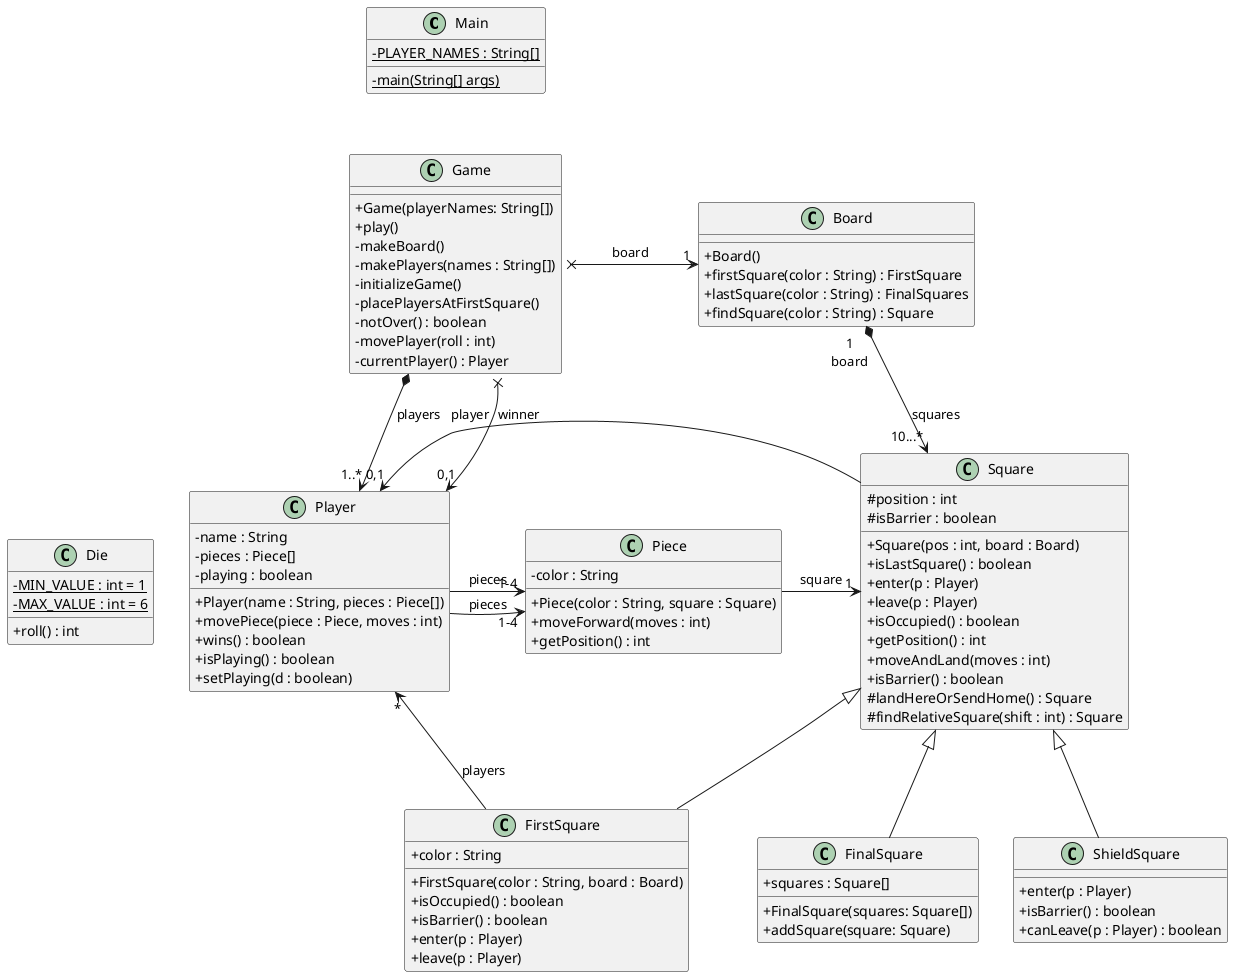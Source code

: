 @startuml
skinparam classAttributeIconSize 0

class Main {
- {static} PLAYER_NAMES : String[]
- {static} main(String[] args)
}

class Game {
    + Game(playerNames: String[])
    + play()
    - makeBoard()
    - makePlayers(names : String[])
    - initializeGame()
    - placePlayersAtFirstSquare()
    - notOver() : boolean
    - movePlayer(roll : int)
    - currentPlayer() : Player
}

class Board {
    + Board()
    + firstSquare(color : String) : FirstSquare
    + lastSquare(color : String) : FinalSquares
    + findSquare(color : String) : Square
}

class Die {
    - {static} MIN_VALUE : int = 1
    - {static} MAX_VALUE : int = 6
    + roll() : int
}

class Square {
    # position : int
    # isBarrier : boolean
    + Square(pos : int, board : Board)
    + isLastSquare() : boolean
    + enter(p : Player)
    + leave(p : Player)
    + isOccupied() : boolean
    + getPosition() : int
    + moveAndLand(moves : int)
    + isBarrier() : boolean
    # landHereOrSendHome() : Square
    # findRelativeSquare(shift : int) : Square
}

class FirstSquare extends Square {
    + color : String
    + FirstSquare(color : String, board : Board)
    + isOccupied() : boolean
    + isBarrier() : boolean
    + enter(p : Player)
    + leave(p : Player)
}

class ShieldSquare extends Square {
    + enter(p : Player)
    + isBarrier() : boolean
    + canLeave(p : Player) : boolean
    ' Checks if the player can leave the barrier
}

class FinalSquare extends Square {
    + squares : Square[]
    + FinalSquare(squares: Square[])
    + addSquare(square: Square)
}

class Piece {
    - color : String
    + Piece(color : String, square : Square)
    + moveForward(moves : int)
    + getPosition() : int
}

class Player {
- name : String
- pieces : Piece[]
- playing : boolean
+ Player(name : String, pieces : Piece[])
+ movePiece(piece : Piece, moves : int)
+ wins() : boolean
+ isPlaying() : boolean
+ setPlaying(d : boolean)
}

Main -[hidden]down-> Game
Game -[hidden]down-> Die

Game x--right--> "1" Board : board
Board "1\nboard" *-down-> "10...*" Square : squares
Game *-down-> "1..*" Player : players
Game x-down-> "0,1" Player : winner
Square -left-> "0,1" Player : player
Player -right-> "1-4" Piece : pieces
Piece -right-> "1" Square : square
FirstSquare -left-> "*" Player : players
Player -left-> "1-4" Piece : pieces
@enduml